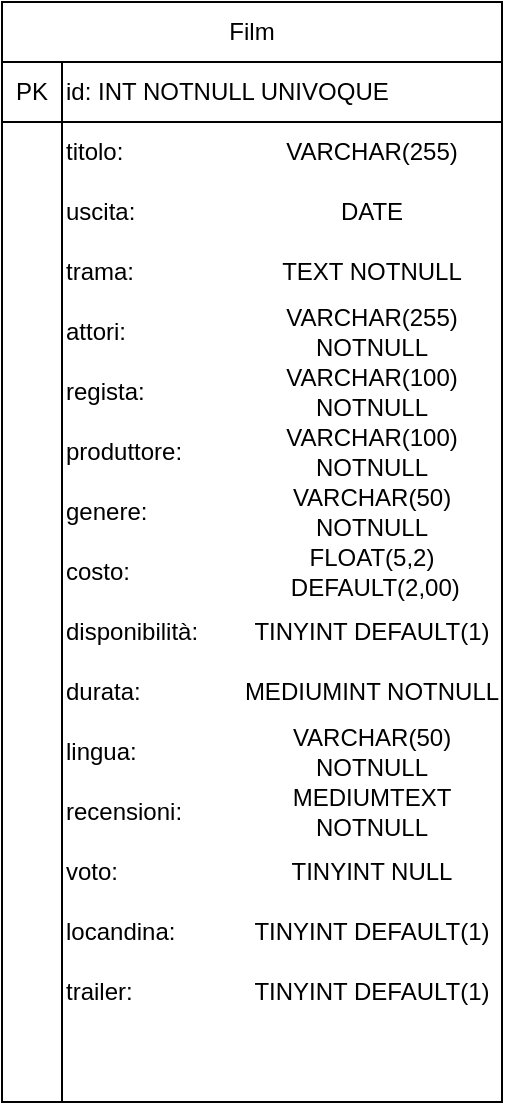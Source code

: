 <mxfile version="13.7.9" type="github"><diagram id="1i0_ciFNV-c5sHIzB2MD" name="Page-1"><mxGraphModel dx="868" dy="433" grid="1" gridSize="10" guides="1" tooltips="1" connect="1" arrows="1" fold="1" page="1" pageScale="1" pageWidth="850" pageHeight="1100" math="0" shadow="0"><root><mxCell id="0"/><mxCell id="1" parent="0"/><mxCell id="PzwQnNtE5YqFAhaQ5UEn-1" value="" style="shape=internalStorage;whiteSpace=wrap;html=1;backgroundOutline=1;dx=30;dy=30;" vertex="1" parent="1"><mxGeometry x="280" y="30" width="250" height="520" as="geometry"/></mxCell><mxCell id="PzwQnNtE5YqFAhaQ5UEn-2" value="" style="rounded=0;whiteSpace=wrap;html=1;" vertex="1" parent="1"><mxGeometry x="280" width="250" height="30" as="geometry"/></mxCell><mxCell id="PzwQnNtE5YqFAhaQ5UEn-3" value="PK" style="text;html=1;strokeColor=none;fillColor=none;align=center;verticalAlign=middle;whiteSpace=wrap;rounded=0;" vertex="1" parent="1"><mxGeometry x="280" y="30" width="30" height="30" as="geometry"/></mxCell><mxCell id="PzwQnNtE5YqFAhaQ5UEn-5" value="id: INT NOTNULL UNIVOQUE" style="text;html=1;strokeColor=none;fillColor=none;align=left;verticalAlign=middle;whiteSpace=wrap;rounded=0;" vertex="1" parent="1"><mxGeometry x="310" y="30" width="220" height="30" as="geometry"/></mxCell><mxCell id="PzwQnNtE5YqFAhaQ5UEn-7" value="titolo:" style="text;html=1;strokeColor=none;fillColor=none;align=left;verticalAlign=middle;whiteSpace=wrap;rounded=0;" vertex="1" parent="1"><mxGeometry x="310" y="60" width="60" height="30" as="geometry"/></mxCell><mxCell id="PzwQnNtE5YqFAhaQ5UEn-8" value="trama:" style="text;html=1;strokeColor=none;fillColor=none;align=left;verticalAlign=middle;whiteSpace=wrap;rounded=0;" vertex="1" parent="1"><mxGeometry x="310" y="120" width="60" height="30" as="geometry"/></mxCell><mxCell id="PzwQnNtE5YqFAhaQ5UEn-10" value="uscita:" style="text;html=1;strokeColor=none;fillColor=none;align=left;verticalAlign=middle;whiteSpace=wrap;rounded=0;" vertex="1" parent="1"><mxGeometry x="310" y="90" width="60" height="30" as="geometry"/></mxCell><mxCell id="PzwQnNtE5YqFAhaQ5UEn-11" value="attori:" style="text;html=1;strokeColor=none;fillColor=none;align=left;verticalAlign=middle;whiteSpace=wrap;rounded=0;" vertex="1" parent="1"><mxGeometry x="310" y="150" width="60" height="30" as="geometry"/></mxCell><mxCell id="PzwQnNtE5YqFAhaQ5UEn-12" value="regista:" style="text;html=1;strokeColor=none;fillColor=none;align=left;verticalAlign=middle;whiteSpace=wrap;rounded=0;" vertex="1" parent="1"><mxGeometry x="310" y="180" width="60" height="30" as="geometry"/></mxCell><mxCell id="PzwQnNtE5YqFAhaQ5UEn-13" value="produttore:" style="text;html=1;strokeColor=none;fillColor=none;align=left;verticalAlign=middle;whiteSpace=wrap;rounded=0;" vertex="1" parent="1"><mxGeometry x="310" y="210" width="60" height="30" as="geometry"/></mxCell><mxCell id="PzwQnNtE5YqFAhaQ5UEn-14" value="genere:" style="text;html=1;strokeColor=none;fillColor=none;align=left;verticalAlign=middle;whiteSpace=wrap;rounded=0;" vertex="1" parent="1"><mxGeometry x="310" y="240" width="60" height="30" as="geometry"/></mxCell><mxCell id="PzwQnNtE5YqFAhaQ5UEn-15" value="costo:" style="text;html=1;strokeColor=none;fillColor=none;align=left;verticalAlign=middle;whiteSpace=wrap;rounded=0;" vertex="1" parent="1"><mxGeometry x="310" y="270" width="60" height="30" as="geometry"/></mxCell><mxCell id="PzwQnNtE5YqFAhaQ5UEn-16" value="disponibilità:" style="text;html=1;strokeColor=none;fillColor=none;align=left;verticalAlign=middle;whiteSpace=wrap;rounded=0;" vertex="1" parent="1"><mxGeometry x="310" y="300" width="60" height="30" as="geometry"/></mxCell><mxCell id="PzwQnNtE5YqFAhaQ5UEn-17" value="durata:" style="text;html=1;strokeColor=none;fillColor=none;align=left;verticalAlign=middle;whiteSpace=wrap;rounded=0;" vertex="1" parent="1"><mxGeometry x="310" y="330" width="60" height="30" as="geometry"/></mxCell><mxCell id="PzwQnNtE5YqFAhaQ5UEn-18" value="lingua:" style="text;html=1;strokeColor=none;fillColor=none;align=left;verticalAlign=middle;whiteSpace=wrap;rounded=0;" vertex="1" parent="1"><mxGeometry x="310" y="360" width="60" height="30" as="geometry"/></mxCell><mxCell id="PzwQnNtE5YqFAhaQ5UEn-19" value="recensioni:" style="text;html=1;strokeColor=none;fillColor=none;align=left;verticalAlign=middle;whiteSpace=wrap;rounded=0;" vertex="1" parent="1"><mxGeometry x="310" y="390" width="60" height="30" as="geometry"/></mxCell><mxCell id="PzwQnNtE5YqFAhaQ5UEn-20" value="voto:" style="text;html=1;strokeColor=none;fillColor=none;align=left;verticalAlign=middle;whiteSpace=wrap;rounded=0;" vertex="1" parent="1"><mxGeometry x="310" y="420" width="60" height="30" as="geometry"/></mxCell><mxCell id="PzwQnNtE5YqFAhaQ5UEn-23" value="locandina:" style="text;html=1;strokeColor=none;fillColor=none;align=left;verticalAlign=middle;whiteSpace=wrap;rounded=0;" vertex="1" parent="1"><mxGeometry x="310" y="450" width="60" height="30" as="geometry"/></mxCell><mxCell id="PzwQnNtE5YqFAhaQ5UEn-24" value="trailer:" style="text;html=1;strokeColor=none;fillColor=none;align=left;verticalAlign=middle;whiteSpace=wrap;rounded=0;" vertex="1" parent="1"><mxGeometry x="310" y="480" width="60" height="30" as="geometry"/></mxCell><mxCell id="PzwQnNtE5YqFAhaQ5UEn-26" value="VARCHAR(255)" style="text;html=1;strokeColor=none;fillColor=none;align=center;verticalAlign=middle;whiteSpace=wrap;rounded=0;" vertex="1" parent="1"><mxGeometry x="400" y="60" width="130" height="30" as="geometry"/></mxCell><mxCell id="PzwQnNtE5YqFAhaQ5UEn-29" value="DATE" style="text;html=1;strokeColor=none;fillColor=none;align=center;verticalAlign=middle;whiteSpace=wrap;rounded=0;" vertex="1" parent="1"><mxGeometry x="400" y="90" width="130" height="30" as="geometry"/></mxCell><mxCell id="PzwQnNtE5YqFAhaQ5UEn-30" value="TEXT NOTNULL" style="text;html=1;strokeColor=none;fillColor=none;align=center;verticalAlign=middle;whiteSpace=wrap;rounded=0;" vertex="1" parent="1"><mxGeometry x="400" y="120" width="130" height="30" as="geometry"/></mxCell><mxCell id="PzwQnNtE5YqFAhaQ5UEn-31" value="VARCHAR(255) NOTNULL" style="text;html=1;strokeColor=none;fillColor=none;align=center;verticalAlign=middle;whiteSpace=wrap;rounded=0;" vertex="1" parent="1"><mxGeometry x="400" y="150" width="130" height="30" as="geometry"/></mxCell><mxCell id="PzwQnNtE5YqFAhaQ5UEn-33" value="VARCHAR(100) NOTNULL" style="text;html=1;strokeColor=none;fillColor=none;align=center;verticalAlign=middle;whiteSpace=wrap;rounded=0;" vertex="1" parent="1"><mxGeometry x="400" y="180" width="130" height="30" as="geometry"/></mxCell><mxCell id="PzwQnNtE5YqFAhaQ5UEn-34" value="VARCHAR(100) NOTNULL" style="text;html=1;strokeColor=none;fillColor=none;align=center;verticalAlign=middle;whiteSpace=wrap;rounded=0;" vertex="1" parent="1"><mxGeometry x="400" y="210" width="130" height="30" as="geometry"/></mxCell><mxCell id="PzwQnNtE5YqFAhaQ5UEn-35" value="VARCHAR(50) NOTNULL" style="text;html=1;strokeColor=none;fillColor=none;align=center;verticalAlign=middle;whiteSpace=wrap;rounded=0;" vertex="1" parent="1"><mxGeometry x="400" y="240" width="130" height="30" as="geometry"/></mxCell><mxCell id="PzwQnNtE5YqFAhaQ5UEn-36" value="FLOAT(5,2)&lt;br&gt;&amp;nbsp;DEFAULT(2,00)" style="text;html=1;strokeColor=none;fillColor=none;align=center;verticalAlign=middle;whiteSpace=wrap;rounded=0;" vertex="1" parent="1"><mxGeometry x="400" y="270" width="130" height="30" as="geometry"/></mxCell><mxCell id="PzwQnNtE5YqFAhaQ5UEn-37" value="TINYINT DEFAULT(1)" style="text;html=1;strokeColor=none;fillColor=none;align=center;verticalAlign=middle;whiteSpace=wrap;rounded=0;" vertex="1" parent="1"><mxGeometry x="400" y="300" width="130" height="30" as="geometry"/></mxCell><mxCell id="PzwQnNtE5YqFAhaQ5UEn-38" value="MEDIUMINT NOTNULL" style="text;html=1;strokeColor=none;fillColor=none;align=center;verticalAlign=middle;whiteSpace=wrap;rounded=0;" vertex="1" parent="1"><mxGeometry x="400" y="330" width="130" height="30" as="geometry"/></mxCell><mxCell id="PzwQnNtE5YqFAhaQ5UEn-39" value="VARCHAR(50) NOTNULL" style="text;html=1;strokeColor=none;fillColor=none;align=center;verticalAlign=middle;whiteSpace=wrap;rounded=0;" vertex="1" parent="1"><mxGeometry x="400" y="360" width="130" height="30" as="geometry"/></mxCell><mxCell id="PzwQnNtE5YqFAhaQ5UEn-40" value="MEDIUMTEXT NOTNULL" style="text;html=1;strokeColor=none;fillColor=none;align=center;verticalAlign=middle;whiteSpace=wrap;rounded=0;" vertex="1" parent="1"><mxGeometry x="400" y="390" width="130" height="30" as="geometry"/></mxCell><mxCell id="PzwQnNtE5YqFAhaQ5UEn-41" value="TINYINT NULL" style="text;html=1;strokeColor=none;fillColor=none;align=center;verticalAlign=middle;whiteSpace=wrap;rounded=0;" vertex="1" parent="1"><mxGeometry x="400" y="420" width="130" height="30" as="geometry"/></mxCell><mxCell id="PzwQnNtE5YqFAhaQ5UEn-42" value="TINYINT DEFAULT(1)" style="text;html=1;strokeColor=none;fillColor=none;align=center;verticalAlign=middle;whiteSpace=wrap;rounded=0;" vertex="1" parent="1"><mxGeometry x="400" y="450" width="130" height="30" as="geometry"/></mxCell><mxCell id="PzwQnNtE5YqFAhaQ5UEn-43" value="TINYINT DEFAULT(1)" style="text;html=1;strokeColor=none;fillColor=none;align=center;verticalAlign=middle;whiteSpace=wrap;rounded=0;" vertex="1" parent="1"><mxGeometry x="400" y="480" width="130" height="30" as="geometry"/></mxCell><mxCell id="PzwQnNtE5YqFAhaQ5UEn-44" value="Film" style="text;html=1;strokeColor=none;fillColor=none;align=center;verticalAlign=middle;whiteSpace=wrap;rounded=0;" vertex="1" parent="1"><mxGeometry x="290" y="5" width="230" height="20" as="geometry"/></mxCell></root></mxGraphModel></diagram></mxfile>